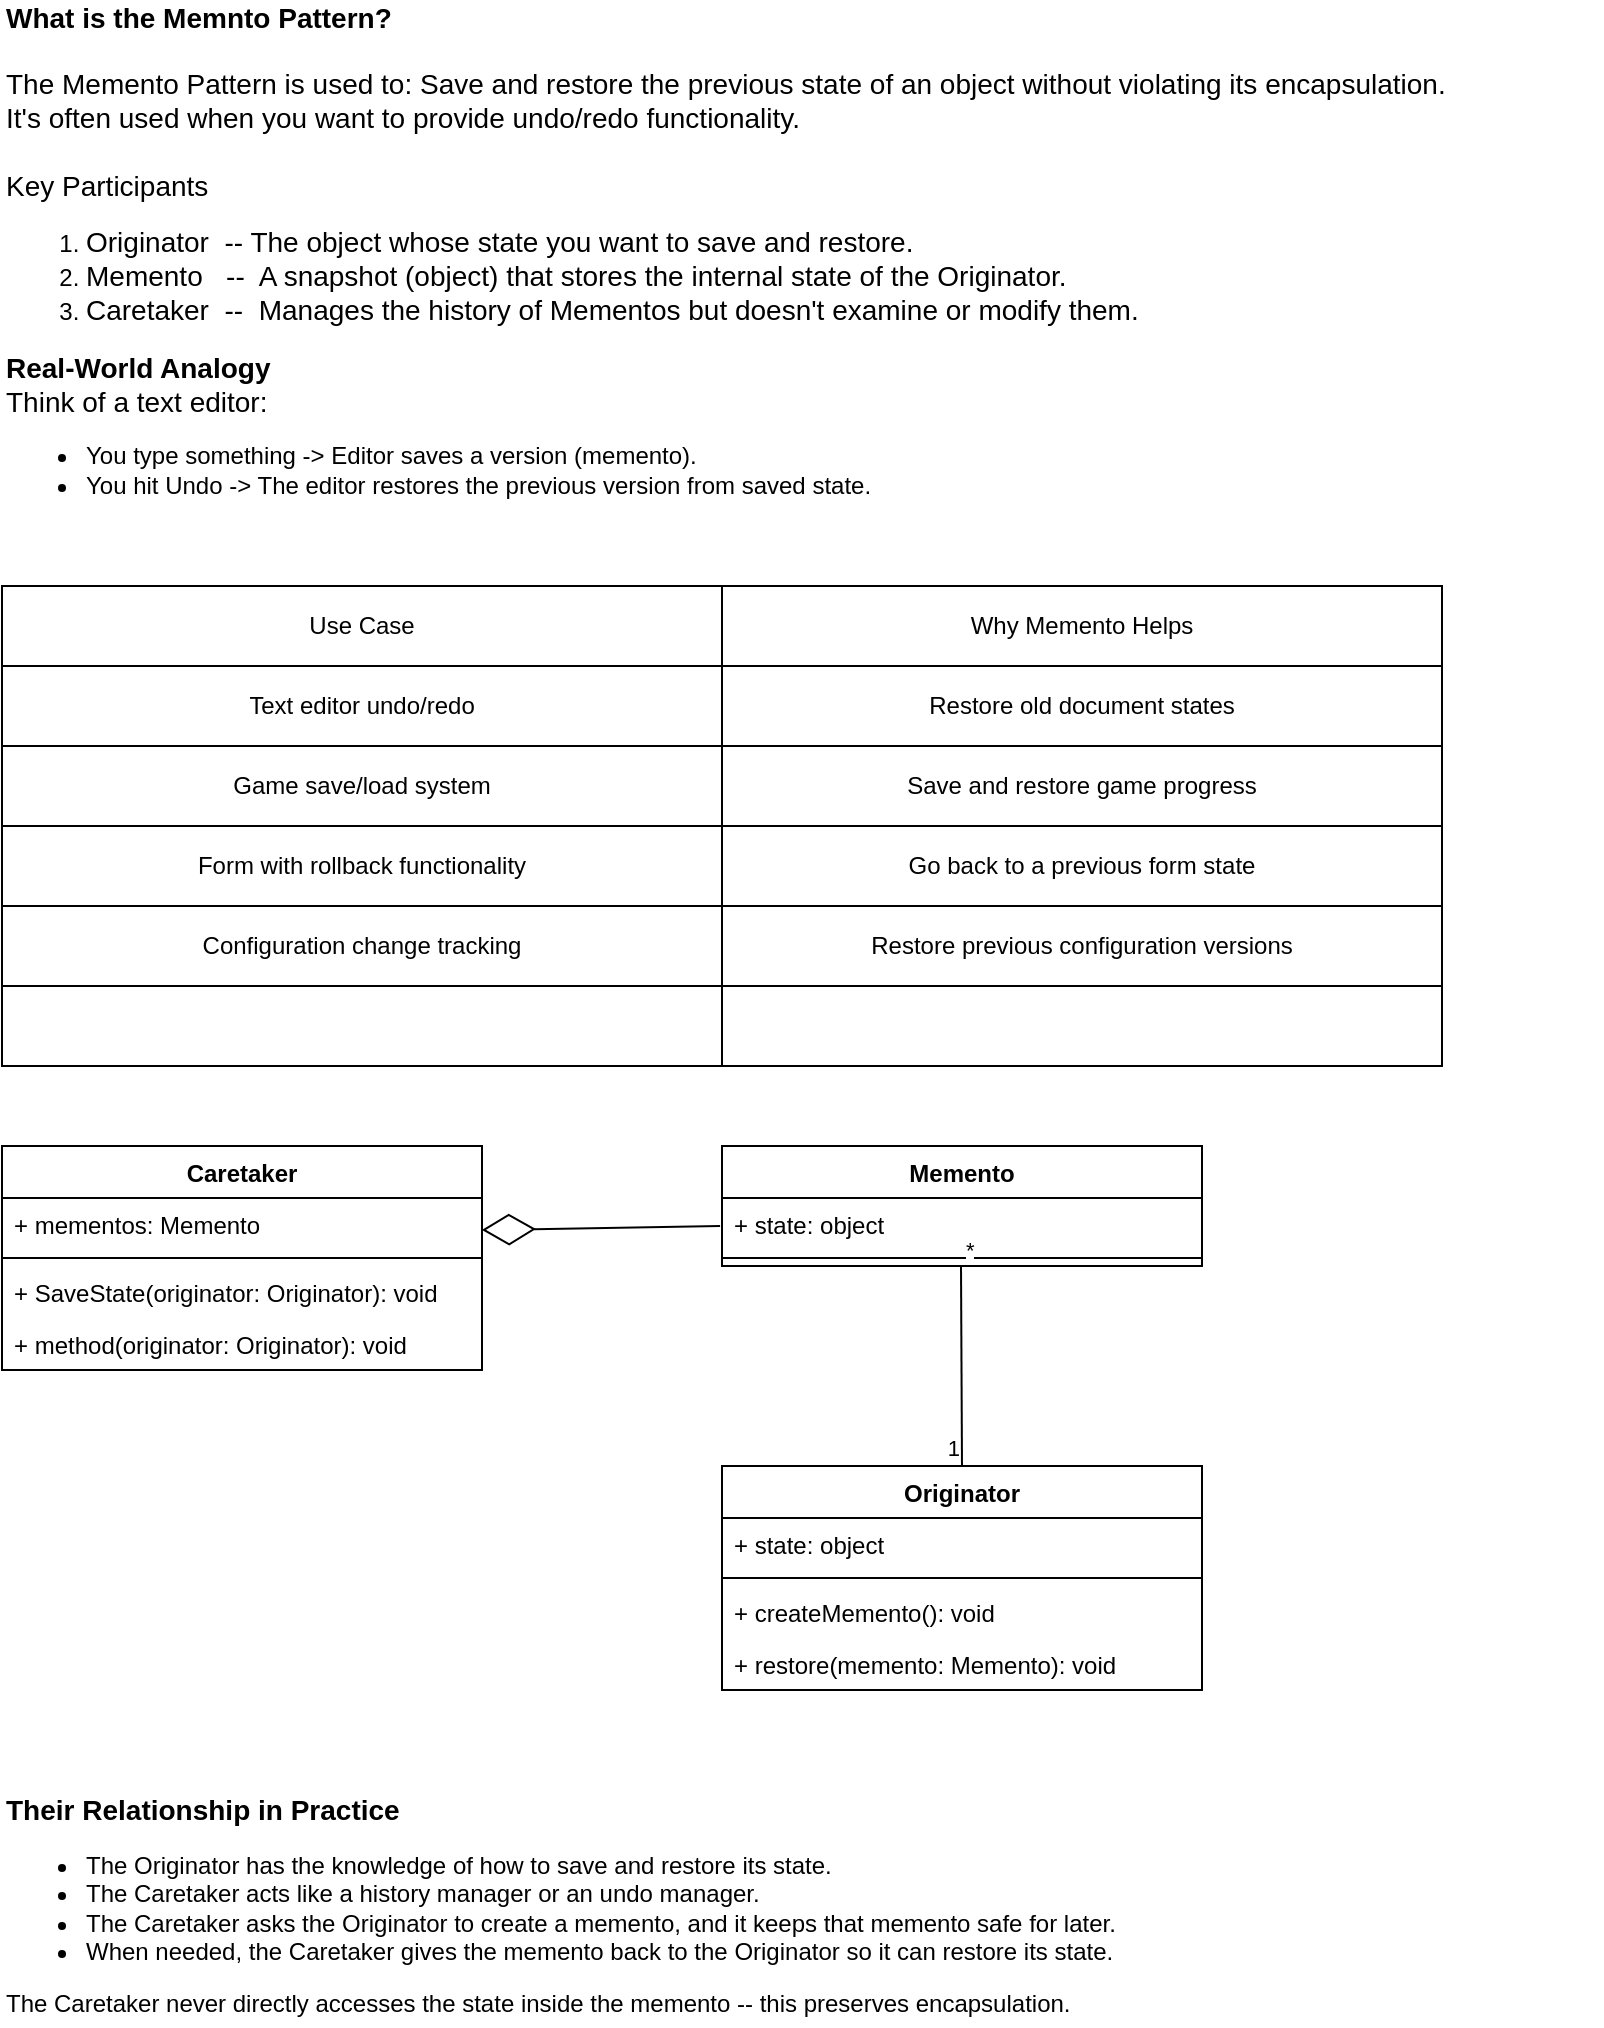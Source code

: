 <mxfile version="28.0.7">
  <diagram name="Page-1" id="ESyPwlhjBHD7mCf8iIqL">
    <mxGraphModel dx="914" dy="536" grid="1" gridSize="10" guides="1" tooltips="1" connect="1" arrows="1" fold="1" page="1" pageScale="1" pageWidth="850" pageHeight="1100" math="0" shadow="0">
      <root>
        <mxCell id="0" />
        <mxCell id="1" parent="0" />
        <mxCell id="MlYqjOnE9EuYvu6xzNQ--1" value="&lt;div&gt;&lt;b&gt;&lt;font style=&quot;font-size: 14px;&quot;&gt;What is the Memnto Pattern?&lt;/font&gt;&lt;/b&gt;&lt;/div&gt;&lt;div&gt;&lt;b&gt;&lt;font style=&quot;font-size: 14px;&quot;&gt;&lt;br&gt;&lt;/font&gt;&lt;/b&gt;&lt;/div&gt;&lt;div&gt;&lt;font style=&quot;font-size: 14px;&quot;&gt;The Memento Pattern is used to: Save and restore the previous state of an object without violating its encapsulation.&lt;/font&gt;&lt;/div&gt;&lt;div&gt;&lt;font style=&quot;font-size: 14px;&quot;&gt;It&#39;s often used when you want to provide undo/redo functionality.&lt;/font&gt;&lt;/div&gt;&lt;div&gt;&lt;font style=&quot;font-size: 14px;&quot;&gt;&lt;br&gt;&lt;/font&gt;&lt;/div&gt;&lt;div&gt;&lt;font style=&quot;font-size: 14px;&quot;&gt;Key Participants&lt;/font&gt;&lt;/div&gt;&lt;div&gt;&lt;ol&gt;&lt;li&gt;&lt;font style=&quot;font-size: 14px;&quot;&gt;Originator&amp;nbsp; -- The object whose state you want to save and restore.&lt;/font&gt;&lt;/li&gt;&lt;li&gt;&lt;font style=&quot;font-size: 14px;&quot;&gt;Memento&amp;nbsp;&amp;nbsp; --&amp;nbsp; A snapshot (object) that stores the internal state of the Originator.&lt;/font&gt;&lt;/li&gt;&lt;li&gt;&lt;font style=&quot;font-size: 14px;&quot;&gt;Caretaker&amp;nbsp; --&amp;nbsp; Manages the history of Mementos but doesn&#39;t examine or modify them.&lt;/font&gt;&lt;/li&gt;&lt;/ol&gt;&lt;div&gt;&lt;b&gt;&lt;font style=&quot;font-size: 14px;&quot;&gt;Real-World Analogy&lt;/font&gt;&lt;/b&gt;&lt;/div&gt;&lt;div&gt;&lt;font style=&quot;font-size: 14px;&quot;&gt;Think of a text editor:&lt;/font&gt;&lt;/div&gt;&lt;div&gt;&lt;ul&gt;&lt;li&gt;You type something -&amp;gt; Editor saves a version (memento).&lt;/li&gt;&lt;li&gt;You hit Undo -&amp;gt; The editor restores the previous version from saved state.&lt;/li&gt;&lt;/ul&gt;&lt;div&gt;&lt;br&gt;&lt;/div&gt;&lt;/div&gt;&lt;/div&gt;" style="text;html=1;align=left;verticalAlign=middle;whiteSpace=wrap;rounded=0;" vertex="1" parent="1">
          <mxGeometry x="40" y="50" width="800" height="230" as="geometry" />
        </mxCell>
        <mxCell id="MlYqjOnE9EuYvu6xzNQ--2" value="" style="shape=table;startSize=0;container=1;collapsible=0;childLayout=tableLayout;" vertex="1" parent="1">
          <mxGeometry x="40" y="320" width="720" height="240" as="geometry" />
        </mxCell>
        <mxCell id="MlYqjOnE9EuYvu6xzNQ--3" value="" style="shape=tableRow;horizontal=0;startSize=0;swimlaneHead=0;swimlaneBody=0;strokeColor=inherit;top=0;left=0;bottom=0;right=0;collapsible=0;dropTarget=0;fillColor=none;points=[[0,0.5],[1,0.5]];portConstraint=eastwest;" vertex="1" parent="MlYqjOnE9EuYvu6xzNQ--2">
          <mxGeometry width="720" height="40" as="geometry" />
        </mxCell>
        <mxCell id="MlYqjOnE9EuYvu6xzNQ--4" value="Use Case" style="shape=partialRectangle;html=1;whiteSpace=wrap;connectable=0;strokeColor=inherit;overflow=hidden;fillColor=none;top=0;left=0;bottom=0;right=0;pointerEvents=1;" vertex="1" parent="MlYqjOnE9EuYvu6xzNQ--3">
          <mxGeometry width="360" height="40" as="geometry">
            <mxRectangle width="360" height="40" as="alternateBounds" />
          </mxGeometry>
        </mxCell>
        <mxCell id="MlYqjOnE9EuYvu6xzNQ--5" value="Why Memento Helps" style="shape=partialRectangle;html=1;whiteSpace=wrap;connectable=0;strokeColor=inherit;overflow=hidden;fillColor=none;top=0;left=0;bottom=0;right=0;pointerEvents=1;" vertex="1" parent="MlYqjOnE9EuYvu6xzNQ--3">
          <mxGeometry x="360" width="360" height="40" as="geometry">
            <mxRectangle width="360" height="40" as="alternateBounds" />
          </mxGeometry>
        </mxCell>
        <mxCell id="MlYqjOnE9EuYvu6xzNQ--6" value="" style="shape=tableRow;horizontal=0;startSize=0;swimlaneHead=0;swimlaneBody=0;strokeColor=inherit;top=0;left=0;bottom=0;right=0;collapsible=0;dropTarget=0;fillColor=none;points=[[0,0.5],[1,0.5]];portConstraint=eastwest;" vertex="1" parent="MlYqjOnE9EuYvu6xzNQ--2">
          <mxGeometry y="40" width="720" height="40" as="geometry" />
        </mxCell>
        <mxCell id="MlYqjOnE9EuYvu6xzNQ--7" value="Text editor undo/redo" style="shape=partialRectangle;html=1;whiteSpace=wrap;connectable=0;strokeColor=inherit;overflow=hidden;fillColor=none;top=0;left=0;bottom=0;right=0;pointerEvents=1;" vertex="1" parent="MlYqjOnE9EuYvu6xzNQ--6">
          <mxGeometry width="360" height="40" as="geometry">
            <mxRectangle width="360" height="40" as="alternateBounds" />
          </mxGeometry>
        </mxCell>
        <mxCell id="MlYqjOnE9EuYvu6xzNQ--8" value="Restore old document states" style="shape=partialRectangle;html=1;whiteSpace=wrap;connectable=0;strokeColor=inherit;overflow=hidden;fillColor=none;top=0;left=0;bottom=0;right=0;pointerEvents=1;" vertex="1" parent="MlYqjOnE9EuYvu6xzNQ--6">
          <mxGeometry x="360" width="360" height="40" as="geometry">
            <mxRectangle width="360" height="40" as="alternateBounds" />
          </mxGeometry>
        </mxCell>
        <mxCell id="MlYqjOnE9EuYvu6xzNQ--9" value="" style="shape=tableRow;horizontal=0;startSize=0;swimlaneHead=0;swimlaneBody=0;strokeColor=inherit;top=0;left=0;bottom=0;right=0;collapsible=0;dropTarget=0;fillColor=none;points=[[0,0.5],[1,0.5]];portConstraint=eastwest;" vertex="1" parent="MlYqjOnE9EuYvu6xzNQ--2">
          <mxGeometry y="80" width="720" height="40" as="geometry" />
        </mxCell>
        <mxCell id="MlYqjOnE9EuYvu6xzNQ--10" value="Game save/load system" style="shape=partialRectangle;html=1;whiteSpace=wrap;connectable=0;strokeColor=inherit;overflow=hidden;fillColor=none;top=0;left=0;bottom=0;right=0;pointerEvents=1;" vertex="1" parent="MlYqjOnE9EuYvu6xzNQ--9">
          <mxGeometry width="360" height="40" as="geometry">
            <mxRectangle width="360" height="40" as="alternateBounds" />
          </mxGeometry>
        </mxCell>
        <mxCell id="MlYqjOnE9EuYvu6xzNQ--11" value="Save and restore game progress" style="shape=partialRectangle;html=1;whiteSpace=wrap;connectable=0;strokeColor=inherit;overflow=hidden;fillColor=none;top=0;left=0;bottom=0;right=0;pointerEvents=1;" vertex="1" parent="MlYqjOnE9EuYvu6xzNQ--9">
          <mxGeometry x="360" width="360" height="40" as="geometry">
            <mxRectangle width="360" height="40" as="alternateBounds" />
          </mxGeometry>
        </mxCell>
        <mxCell id="MlYqjOnE9EuYvu6xzNQ--12" value="" style="shape=tableRow;horizontal=0;startSize=0;swimlaneHead=0;swimlaneBody=0;strokeColor=inherit;top=0;left=0;bottom=0;right=0;collapsible=0;dropTarget=0;fillColor=none;points=[[0,0.5],[1,0.5]];portConstraint=eastwest;" vertex="1" parent="MlYqjOnE9EuYvu6xzNQ--2">
          <mxGeometry y="120" width="720" height="40" as="geometry" />
        </mxCell>
        <mxCell id="MlYqjOnE9EuYvu6xzNQ--13" value="Form with rollback functionality" style="shape=partialRectangle;html=1;whiteSpace=wrap;connectable=0;strokeColor=inherit;overflow=hidden;fillColor=none;top=0;left=0;bottom=0;right=0;pointerEvents=1;" vertex="1" parent="MlYqjOnE9EuYvu6xzNQ--12">
          <mxGeometry width="360" height="40" as="geometry">
            <mxRectangle width="360" height="40" as="alternateBounds" />
          </mxGeometry>
        </mxCell>
        <mxCell id="MlYqjOnE9EuYvu6xzNQ--14" value="Go back to a previous form state" style="shape=partialRectangle;html=1;whiteSpace=wrap;connectable=0;strokeColor=inherit;overflow=hidden;fillColor=none;top=0;left=0;bottom=0;right=0;pointerEvents=1;" vertex="1" parent="MlYqjOnE9EuYvu6xzNQ--12">
          <mxGeometry x="360" width="360" height="40" as="geometry">
            <mxRectangle width="360" height="40" as="alternateBounds" />
          </mxGeometry>
        </mxCell>
        <mxCell id="MlYqjOnE9EuYvu6xzNQ--15" value="" style="shape=tableRow;horizontal=0;startSize=0;swimlaneHead=0;swimlaneBody=0;strokeColor=inherit;top=0;left=0;bottom=0;right=0;collapsible=0;dropTarget=0;fillColor=none;points=[[0,0.5],[1,0.5]];portConstraint=eastwest;" vertex="1" parent="MlYqjOnE9EuYvu6xzNQ--2">
          <mxGeometry y="160" width="720" height="40" as="geometry" />
        </mxCell>
        <mxCell id="MlYqjOnE9EuYvu6xzNQ--16" value="Configuration change tracking" style="shape=partialRectangle;html=1;whiteSpace=wrap;connectable=0;strokeColor=inherit;overflow=hidden;fillColor=none;top=0;left=0;bottom=0;right=0;pointerEvents=1;" vertex="1" parent="MlYqjOnE9EuYvu6xzNQ--15">
          <mxGeometry width="360" height="40" as="geometry">
            <mxRectangle width="360" height="40" as="alternateBounds" />
          </mxGeometry>
        </mxCell>
        <mxCell id="MlYqjOnE9EuYvu6xzNQ--17" value="Restore previous configuration versions" style="shape=partialRectangle;html=1;whiteSpace=wrap;connectable=0;strokeColor=inherit;overflow=hidden;fillColor=none;top=0;left=0;bottom=0;right=0;pointerEvents=1;" vertex="1" parent="MlYqjOnE9EuYvu6xzNQ--15">
          <mxGeometry x="360" width="360" height="40" as="geometry">
            <mxRectangle width="360" height="40" as="alternateBounds" />
          </mxGeometry>
        </mxCell>
        <mxCell id="MlYqjOnE9EuYvu6xzNQ--18" value="" style="shape=tableRow;horizontal=0;startSize=0;swimlaneHead=0;swimlaneBody=0;strokeColor=inherit;top=0;left=0;bottom=0;right=0;collapsible=0;dropTarget=0;fillColor=none;points=[[0,0.5],[1,0.5]];portConstraint=eastwest;" vertex="1" parent="MlYqjOnE9EuYvu6xzNQ--2">
          <mxGeometry y="200" width="720" height="40" as="geometry" />
        </mxCell>
        <mxCell id="MlYqjOnE9EuYvu6xzNQ--19" value="" style="shape=partialRectangle;html=1;whiteSpace=wrap;connectable=0;strokeColor=inherit;overflow=hidden;fillColor=none;top=0;left=0;bottom=0;right=0;pointerEvents=1;" vertex="1" parent="MlYqjOnE9EuYvu6xzNQ--18">
          <mxGeometry width="360" height="40" as="geometry">
            <mxRectangle width="360" height="40" as="alternateBounds" />
          </mxGeometry>
        </mxCell>
        <mxCell id="MlYqjOnE9EuYvu6xzNQ--20" value="" style="shape=partialRectangle;html=1;whiteSpace=wrap;connectable=0;strokeColor=inherit;overflow=hidden;fillColor=none;top=0;left=0;bottom=0;right=0;pointerEvents=1;" vertex="1" parent="MlYqjOnE9EuYvu6xzNQ--18">
          <mxGeometry x="360" width="360" height="40" as="geometry">
            <mxRectangle width="360" height="40" as="alternateBounds" />
          </mxGeometry>
        </mxCell>
        <mxCell id="MlYqjOnE9EuYvu6xzNQ--21" value="Caretaker" style="swimlane;fontStyle=1;align=center;verticalAlign=top;childLayout=stackLayout;horizontal=1;startSize=26;horizontalStack=0;resizeParent=1;resizeParentMax=0;resizeLast=0;collapsible=1;marginBottom=0;whiteSpace=wrap;html=1;" vertex="1" parent="1">
          <mxGeometry x="40" y="600" width="240" height="112" as="geometry" />
        </mxCell>
        <mxCell id="MlYqjOnE9EuYvu6xzNQ--22" value="+ mementos: Memento" style="text;strokeColor=none;fillColor=none;align=left;verticalAlign=top;spacingLeft=4;spacingRight=4;overflow=hidden;rotatable=0;points=[[0,0.5],[1,0.5]];portConstraint=eastwest;whiteSpace=wrap;html=1;" vertex="1" parent="MlYqjOnE9EuYvu6xzNQ--21">
          <mxGeometry y="26" width="240" height="26" as="geometry" />
        </mxCell>
        <mxCell id="MlYqjOnE9EuYvu6xzNQ--23" value="" style="line;strokeWidth=1;fillColor=none;align=left;verticalAlign=middle;spacingTop=-1;spacingLeft=3;spacingRight=3;rotatable=0;labelPosition=right;points=[];portConstraint=eastwest;strokeColor=inherit;" vertex="1" parent="MlYqjOnE9EuYvu6xzNQ--21">
          <mxGeometry y="52" width="240" height="8" as="geometry" />
        </mxCell>
        <mxCell id="MlYqjOnE9EuYvu6xzNQ--24" value="+ SaveState(originator: Originator): void" style="text;strokeColor=none;fillColor=none;align=left;verticalAlign=top;spacingLeft=4;spacingRight=4;overflow=hidden;rotatable=0;points=[[0,0.5],[1,0.5]];portConstraint=eastwest;whiteSpace=wrap;html=1;" vertex="1" parent="MlYqjOnE9EuYvu6xzNQ--21">
          <mxGeometry y="60" width="240" height="26" as="geometry" />
        </mxCell>
        <mxCell id="MlYqjOnE9EuYvu6xzNQ--25" value="+ method(originator: Originator): void" style="text;strokeColor=none;fillColor=none;align=left;verticalAlign=top;spacingLeft=4;spacingRight=4;overflow=hidden;rotatable=0;points=[[0,0.5],[1,0.5]];portConstraint=eastwest;whiteSpace=wrap;html=1;" vertex="1" parent="MlYqjOnE9EuYvu6xzNQ--21">
          <mxGeometry y="86" width="240" height="26" as="geometry" />
        </mxCell>
        <mxCell id="MlYqjOnE9EuYvu6xzNQ--26" value="Originator" style="swimlane;fontStyle=1;align=center;verticalAlign=top;childLayout=stackLayout;horizontal=1;startSize=26;horizontalStack=0;resizeParent=1;resizeParentMax=0;resizeLast=0;collapsible=1;marginBottom=0;whiteSpace=wrap;html=1;" vertex="1" parent="1">
          <mxGeometry x="400" y="760" width="240" height="112" as="geometry" />
        </mxCell>
        <mxCell id="MlYqjOnE9EuYvu6xzNQ--27" value="+ state: object" style="text;strokeColor=none;fillColor=none;align=left;verticalAlign=top;spacingLeft=4;spacingRight=4;overflow=hidden;rotatable=0;points=[[0,0.5],[1,0.5]];portConstraint=eastwest;whiteSpace=wrap;html=1;" vertex="1" parent="MlYqjOnE9EuYvu6xzNQ--26">
          <mxGeometry y="26" width="240" height="26" as="geometry" />
        </mxCell>
        <mxCell id="MlYqjOnE9EuYvu6xzNQ--28" value="" style="line;strokeWidth=1;fillColor=none;align=left;verticalAlign=middle;spacingTop=-1;spacingLeft=3;spacingRight=3;rotatable=0;labelPosition=right;points=[];portConstraint=eastwest;strokeColor=inherit;" vertex="1" parent="MlYqjOnE9EuYvu6xzNQ--26">
          <mxGeometry y="52" width="240" height="8" as="geometry" />
        </mxCell>
        <mxCell id="MlYqjOnE9EuYvu6xzNQ--29" value="+ createMemento(): void" style="text;strokeColor=none;fillColor=none;align=left;verticalAlign=top;spacingLeft=4;spacingRight=4;overflow=hidden;rotatable=0;points=[[0,0.5],[1,0.5]];portConstraint=eastwest;whiteSpace=wrap;html=1;" vertex="1" parent="MlYqjOnE9EuYvu6xzNQ--26">
          <mxGeometry y="60" width="240" height="26" as="geometry" />
        </mxCell>
        <mxCell id="MlYqjOnE9EuYvu6xzNQ--30" value="+ restore(memento: Memento): void" style="text;strokeColor=none;fillColor=none;align=left;verticalAlign=top;spacingLeft=4;spacingRight=4;overflow=hidden;rotatable=0;points=[[0,0.5],[1,0.5]];portConstraint=eastwest;whiteSpace=wrap;html=1;" vertex="1" parent="MlYqjOnE9EuYvu6xzNQ--26">
          <mxGeometry y="86" width="240" height="26" as="geometry" />
        </mxCell>
        <mxCell id="MlYqjOnE9EuYvu6xzNQ--31" value="" style="endArrow=diamondThin;endFill=0;endSize=24;html=1;rounded=0;entryX=1.008;entryY=-0.038;entryDx=0;entryDy=0;entryPerimeter=0;exitX=0.004;exitY=-0.115;exitDx=0;exitDy=0;exitPerimeter=0;" edge="1" parent="1">
          <mxGeometry width="160" relative="1" as="geometry">
            <mxPoint x="399.04" y="640" as="sourcePoint" />
            <mxPoint x="280.0" y="642.002" as="targetPoint" />
          </mxGeometry>
        </mxCell>
        <mxCell id="MlYqjOnE9EuYvu6xzNQ--32" value="Memento" style="swimlane;fontStyle=1;align=center;verticalAlign=top;childLayout=stackLayout;horizontal=1;startSize=26;horizontalStack=0;resizeParent=1;resizeParentMax=0;resizeLast=0;collapsible=1;marginBottom=0;whiteSpace=wrap;html=1;" vertex="1" parent="1">
          <mxGeometry x="400" y="600" width="240" height="60" as="geometry" />
        </mxCell>
        <mxCell id="MlYqjOnE9EuYvu6xzNQ--33" value="+ state: object" style="text;strokeColor=none;fillColor=none;align=left;verticalAlign=top;spacingLeft=4;spacingRight=4;overflow=hidden;rotatable=0;points=[[0,0.5],[1,0.5]];portConstraint=eastwest;whiteSpace=wrap;html=1;" vertex="1" parent="MlYqjOnE9EuYvu6xzNQ--32">
          <mxGeometry y="26" width="240" height="26" as="geometry" />
        </mxCell>
        <mxCell id="MlYqjOnE9EuYvu6xzNQ--34" value="" style="line;strokeWidth=1;fillColor=none;align=left;verticalAlign=middle;spacingTop=-1;spacingLeft=3;spacingRight=3;rotatable=0;labelPosition=right;points=[];portConstraint=eastwest;strokeColor=inherit;" vertex="1" parent="MlYqjOnE9EuYvu6xzNQ--32">
          <mxGeometry y="52" width="240" height="8" as="geometry" />
        </mxCell>
        <mxCell id="MlYqjOnE9EuYvu6xzNQ--41" value="" style="endArrow=none;html=1;edgeStyle=orthogonalEdgeStyle;rounded=0;exitX=0.5;exitY=1;exitDx=0;exitDy=0;entryX=0.5;entryY=0;entryDx=0;entryDy=0;" edge="1" parent="1" target="MlYqjOnE9EuYvu6xzNQ--26">
          <mxGeometry relative="1" as="geometry">
            <mxPoint x="519.5" y="660" as="sourcePoint" />
            <mxPoint x="519.5" y="750" as="targetPoint" />
          </mxGeometry>
        </mxCell>
        <mxCell id="MlYqjOnE9EuYvu6xzNQ--42" value="*" style="edgeLabel;resizable=0;html=1;align=left;verticalAlign=bottom;" connectable="0" vertex="1" parent="MlYqjOnE9EuYvu6xzNQ--41">
          <mxGeometry x="-1" relative="1" as="geometry" />
        </mxCell>
        <mxCell id="MlYqjOnE9EuYvu6xzNQ--43" value="1" style="edgeLabel;resizable=0;html=1;align=right;verticalAlign=bottom;" connectable="0" vertex="1" parent="MlYqjOnE9EuYvu6xzNQ--41">
          <mxGeometry x="1" relative="1" as="geometry" />
        </mxCell>
        <mxCell id="MlYqjOnE9EuYvu6xzNQ--44" value="&lt;div&gt;&lt;font style=&quot;font-size: 14px;&quot;&gt;&lt;b&gt;Their Relationship in Practice&lt;/b&gt;&lt;/font&gt;&lt;/div&gt;&lt;div&gt;&lt;ul&gt;&lt;li&gt;The Originator has the knowledge of how to save and restore its state.&lt;/li&gt;&lt;li&gt;The Caretaker acts like a history manager or an undo manager.&lt;/li&gt;&lt;li&gt;The Caretaker asks the Originator to create a memento, and it keeps that memento safe for later.&lt;/li&gt;&lt;li&gt;When needed, the Caretaker gives the memento back to the Originator so it can restore its state.&lt;/li&gt;&lt;/ul&gt;&lt;div&gt;The Caretaker never directly accesses the state inside the memento -- this preserves encapsulation.&lt;br&gt;&lt;/div&gt;&lt;/div&gt;" style="text;html=1;align=left;verticalAlign=middle;whiteSpace=wrap;rounded=0;" vertex="1" parent="1">
          <mxGeometry x="40" y="920" width="760" height="120" as="geometry" />
        </mxCell>
      </root>
    </mxGraphModel>
  </diagram>
</mxfile>
